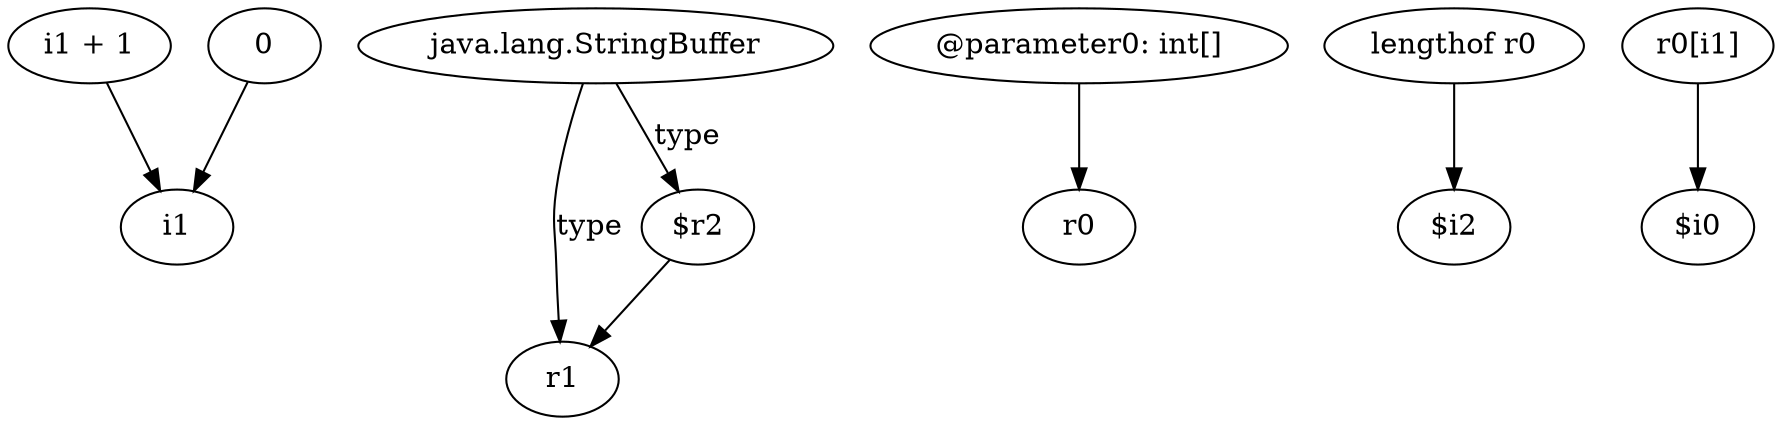 digraph g {
0[label="i1 + 1"]
1[label="i1"]
0->1[label=""]
2[label="java.lang.StringBuffer"]
3[label="r1"]
2->3[label="type"]
4[label="@parameter0: int[]"]
5[label="r0"]
4->5[label=""]
6[label="0"]
6->1[label=""]
7[label="lengthof r0"]
8[label="$i2"]
7->8[label=""]
9[label="$r2"]
9->3[label=""]
2->9[label="type"]
10[label="r0[i1]"]
11[label="$i0"]
10->11[label=""]
}